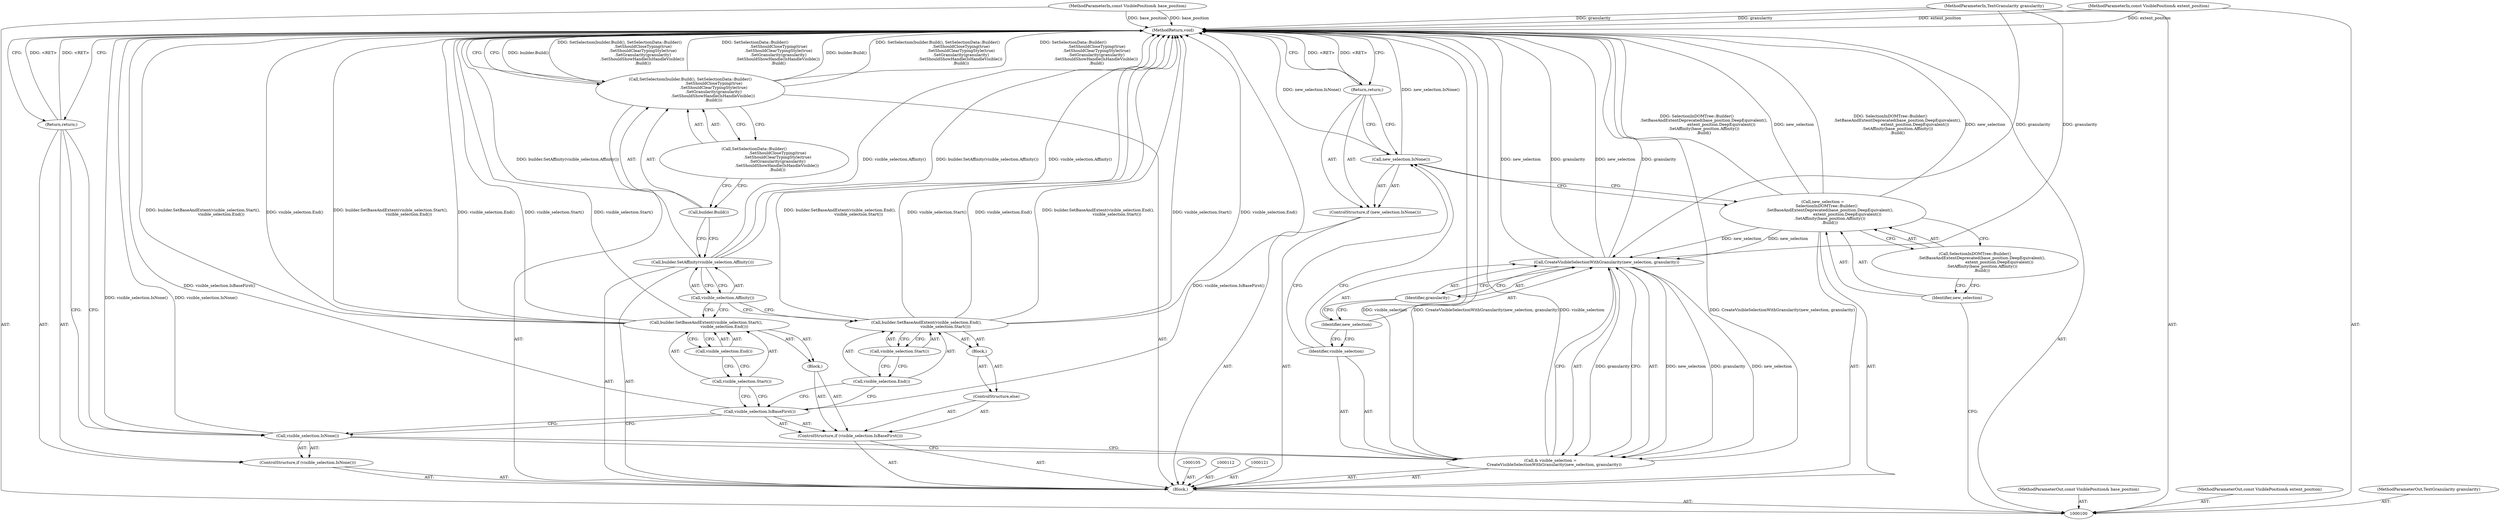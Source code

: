 digraph "0_Chrome_33827275411b33371e7bb750cce20f11de85002d_3" {
"1000138" [label="(MethodReturn,void)"];
"1000101" [label="(MethodParameterIn,const VisiblePosition& base_position)"];
"1000197" [label="(MethodParameterOut,const VisiblePosition& base_position)"];
"1000109" [label="(ControlStructure,if (new_selection.IsNone()))"];
"1000110" [label="(Call,new_selection.IsNone())"];
"1000111" [label="(Return,return;)"];
"1000113" [label="(Call,& visible_selection =\n      CreateVisibleSelectionWithGranularity(new_selection, granularity))"];
"1000114" [label="(Identifier,visible_selection)"];
"1000116" [label="(Identifier,new_selection)"];
"1000117" [label="(Identifier,granularity)"];
"1000115" [label="(Call,CreateVisibleSelectionWithGranularity(new_selection, granularity))"];
"1000118" [label="(ControlStructure,if (visible_selection.IsNone()))"];
"1000119" [label="(Call,visible_selection.IsNone())"];
"1000120" [label="(Return,return;)"];
"1000102" [label="(MethodParameterIn,const VisiblePosition& extent_position)"];
"1000198" [label="(MethodParameterOut,const VisiblePosition& extent_position)"];
"1000122" [label="(ControlStructure,if (visible_selection.IsBaseFirst()))"];
"1000124" [label="(Block,)"];
"1000123" [label="(Call,visible_selection.IsBaseFirst())"];
"1000126" [label="(Call,visible_selection.Start())"];
"1000125" [label="(Call,builder.SetBaseAndExtent(visible_selection.Start(),\n                             visible_selection.End()))"];
"1000127" [label="(Call,visible_selection.End())"];
"1000128" [label="(ControlStructure,else)"];
"1000129" [label="(Block,)"];
"1000131" [label="(Call,visible_selection.End())"];
"1000130" [label="(Call,builder.SetBaseAndExtent(visible_selection.End(),\n                              visible_selection.Start()))"];
"1000132" [label="(Call,visible_selection.Start())"];
"1000134" [label="(Call,visible_selection.Affinity())"];
"1000133" [label="(Call,builder.SetAffinity(visible_selection.Affinity()))"];
"1000136" [label="(Call,builder.Build())"];
"1000135" [label="(Call,SetSelection(builder.Build(), SetSelectionData::Builder()\n                                     .SetShouldCloseTyping(true)\n                                     .SetShouldClearTypingStyle(true)\n                                     .SetGranularity(granularity)\n                                    .SetShouldShowHandle(IsHandleVisible())\n                                     .Build()))"];
"1000137" [label="(Call,SetSelectionData::Builder()\n                                     .SetShouldCloseTyping(true)\n                                     .SetShouldClearTypingStyle(true)\n                                     .SetGranularity(granularity)\n                                    .SetShouldShowHandle(IsHandleVisible())\n                                     .Build())"];
"1000103" [label="(MethodParameterIn,TextGranularity granularity)"];
"1000199" [label="(MethodParameterOut,TextGranularity granularity)"];
"1000104" [label="(Block,)"];
"1000106" [label="(Call,new_selection =\n      SelectionInDOMTree::Builder()\n           .SetBaseAndExtentDeprecated(base_position.DeepEquivalent(),\n                                       extent_position.DeepEquivalent())\n           .SetAffinity(base_position.Affinity())\n           .Build())"];
"1000107" [label="(Identifier,new_selection)"];
"1000108" [label="(Call,SelectionInDOMTree::Builder()\n           .SetBaseAndExtentDeprecated(base_position.DeepEquivalent(),\n                                       extent_position.DeepEquivalent())\n           .SetAffinity(base_position.Affinity())\n           .Build())"];
"1000138" -> "1000100"  [label="AST: "];
"1000138" -> "1000111"  [label="CFG: "];
"1000138" -> "1000120"  [label="CFG: "];
"1000138" -> "1000135"  [label="CFG: "];
"1000111" -> "1000138"  [label="DDG: <RET>"];
"1000120" -> "1000138"  [label="DDG: <RET>"];
"1000115" -> "1000138"  [label="DDG: granularity"];
"1000115" -> "1000138"  [label="DDG: new_selection"];
"1000125" -> "1000138"  [label="DDG: builder.SetBaseAndExtent(visible_selection.Start(),\n                             visible_selection.End())"];
"1000125" -> "1000138"  [label="DDG: visible_selection.End()"];
"1000125" -> "1000138"  [label="DDG: visible_selection.Start()"];
"1000106" -> "1000138"  [label="DDG: SelectionInDOMTree::Builder()\n           .SetBaseAndExtentDeprecated(base_position.DeepEquivalent(),\n                                       extent_position.DeepEquivalent())\n           .SetAffinity(base_position.Affinity())\n           .Build()"];
"1000106" -> "1000138"  [label="DDG: new_selection"];
"1000113" -> "1000138"  [label="DDG: visible_selection"];
"1000113" -> "1000138"  [label="DDG: CreateVisibleSelectionWithGranularity(new_selection, granularity)"];
"1000135" -> "1000138"  [label="DDG: builder.Build()"];
"1000135" -> "1000138"  [label="DDG: SetSelection(builder.Build(), SetSelectionData::Builder()\n                                     .SetShouldCloseTyping(true)\n                                     .SetShouldClearTypingStyle(true)\n                                     .SetGranularity(granularity)\n                                    .SetShouldShowHandle(IsHandleVisible())\n                                     .Build())"];
"1000135" -> "1000138"  [label="DDG: SetSelectionData::Builder()\n                                     .SetShouldCloseTyping(true)\n                                     .SetShouldClearTypingStyle(true)\n                                     .SetGranularity(granularity)\n                                    .SetShouldShowHandle(IsHandleVisible())\n                                     .Build()"];
"1000119" -> "1000138"  [label="DDG: visible_selection.IsNone()"];
"1000130" -> "1000138"  [label="DDG: visible_selection.End()"];
"1000130" -> "1000138"  [label="DDG: builder.SetBaseAndExtent(visible_selection.End(),\n                              visible_selection.Start())"];
"1000130" -> "1000138"  [label="DDG: visible_selection.Start()"];
"1000123" -> "1000138"  [label="DDG: visible_selection.IsBaseFirst()"];
"1000103" -> "1000138"  [label="DDG: granularity"];
"1000133" -> "1000138"  [label="DDG: visible_selection.Affinity()"];
"1000133" -> "1000138"  [label="DDG: builder.SetAffinity(visible_selection.Affinity())"];
"1000102" -> "1000138"  [label="DDG: extent_position"];
"1000101" -> "1000138"  [label="DDG: base_position"];
"1000110" -> "1000138"  [label="DDG: new_selection.IsNone()"];
"1000101" -> "1000100"  [label="AST: "];
"1000101" -> "1000138"  [label="DDG: base_position"];
"1000197" -> "1000100"  [label="AST: "];
"1000109" -> "1000104"  [label="AST: "];
"1000110" -> "1000109"  [label="AST: "];
"1000111" -> "1000109"  [label="AST: "];
"1000110" -> "1000109"  [label="AST: "];
"1000110" -> "1000106"  [label="CFG: "];
"1000111" -> "1000110"  [label="CFG: "];
"1000114" -> "1000110"  [label="CFG: "];
"1000110" -> "1000138"  [label="DDG: new_selection.IsNone()"];
"1000111" -> "1000109"  [label="AST: "];
"1000111" -> "1000110"  [label="CFG: "];
"1000138" -> "1000111"  [label="CFG: "];
"1000111" -> "1000138"  [label="DDG: <RET>"];
"1000113" -> "1000104"  [label="AST: "];
"1000113" -> "1000115"  [label="CFG: "];
"1000114" -> "1000113"  [label="AST: "];
"1000115" -> "1000113"  [label="AST: "];
"1000119" -> "1000113"  [label="CFG: "];
"1000113" -> "1000138"  [label="DDG: visible_selection"];
"1000113" -> "1000138"  [label="DDG: CreateVisibleSelectionWithGranularity(new_selection, granularity)"];
"1000115" -> "1000113"  [label="DDG: new_selection"];
"1000115" -> "1000113"  [label="DDG: granularity"];
"1000114" -> "1000113"  [label="AST: "];
"1000114" -> "1000110"  [label="CFG: "];
"1000116" -> "1000114"  [label="CFG: "];
"1000116" -> "1000115"  [label="AST: "];
"1000116" -> "1000114"  [label="CFG: "];
"1000117" -> "1000116"  [label="CFG: "];
"1000117" -> "1000115"  [label="AST: "];
"1000117" -> "1000116"  [label="CFG: "];
"1000115" -> "1000117"  [label="CFG: "];
"1000115" -> "1000113"  [label="AST: "];
"1000115" -> "1000117"  [label="CFG: "];
"1000116" -> "1000115"  [label="AST: "];
"1000117" -> "1000115"  [label="AST: "];
"1000113" -> "1000115"  [label="CFG: "];
"1000115" -> "1000138"  [label="DDG: granularity"];
"1000115" -> "1000138"  [label="DDG: new_selection"];
"1000115" -> "1000113"  [label="DDG: new_selection"];
"1000115" -> "1000113"  [label="DDG: granularity"];
"1000106" -> "1000115"  [label="DDG: new_selection"];
"1000103" -> "1000115"  [label="DDG: granularity"];
"1000118" -> "1000104"  [label="AST: "];
"1000119" -> "1000118"  [label="AST: "];
"1000120" -> "1000118"  [label="AST: "];
"1000119" -> "1000118"  [label="AST: "];
"1000119" -> "1000113"  [label="CFG: "];
"1000120" -> "1000119"  [label="CFG: "];
"1000123" -> "1000119"  [label="CFG: "];
"1000119" -> "1000138"  [label="DDG: visible_selection.IsNone()"];
"1000120" -> "1000118"  [label="AST: "];
"1000120" -> "1000119"  [label="CFG: "];
"1000138" -> "1000120"  [label="CFG: "];
"1000120" -> "1000138"  [label="DDG: <RET>"];
"1000102" -> "1000100"  [label="AST: "];
"1000102" -> "1000138"  [label="DDG: extent_position"];
"1000198" -> "1000100"  [label="AST: "];
"1000122" -> "1000104"  [label="AST: "];
"1000123" -> "1000122"  [label="AST: "];
"1000124" -> "1000122"  [label="AST: "];
"1000128" -> "1000122"  [label="AST: "];
"1000124" -> "1000122"  [label="AST: "];
"1000125" -> "1000124"  [label="AST: "];
"1000123" -> "1000122"  [label="AST: "];
"1000123" -> "1000119"  [label="CFG: "];
"1000126" -> "1000123"  [label="CFG: "];
"1000131" -> "1000123"  [label="CFG: "];
"1000123" -> "1000138"  [label="DDG: visible_selection.IsBaseFirst()"];
"1000126" -> "1000125"  [label="AST: "];
"1000126" -> "1000123"  [label="CFG: "];
"1000127" -> "1000126"  [label="CFG: "];
"1000125" -> "1000124"  [label="AST: "];
"1000125" -> "1000127"  [label="CFG: "];
"1000126" -> "1000125"  [label="AST: "];
"1000127" -> "1000125"  [label="AST: "];
"1000134" -> "1000125"  [label="CFG: "];
"1000125" -> "1000138"  [label="DDG: builder.SetBaseAndExtent(visible_selection.Start(),\n                             visible_selection.End())"];
"1000125" -> "1000138"  [label="DDG: visible_selection.End()"];
"1000125" -> "1000138"  [label="DDG: visible_selection.Start()"];
"1000127" -> "1000125"  [label="AST: "];
"1000127" -> "1000126"  [label="CFG: "];
"1000125" -> "1000127"  [label="CFG: "];
"1000128" -> "1000122"  [label="AST: "];
"1000129" -> "1000128"  [label="AST: "];
"1000129" -> "1000128"  [label="AST: "];
"1000130" -> "1000129"  [label="AST: "];
"1000131" -> "1000130"  [label="AST: "];
"1000131" -> "1000123"  [label="CFG: "];
"1000132" -> "1000131"  [label="CFG: "];
"1000130" -> "1000129"  [label="AST: "];
"1000130" -> "1000132"  [label="CFG: "];
"1000131" -> "1000130"  [label="AST: "];
"1000132" -> "1000130"  [label="AST: "];
"1000134" -> "1000130"  [label="CFG: "];
"1000130" -> "1000138"  [label="DDG: visible_selection.End()"];
"1000130" -> "1000138"  [label="DDG: builder.SetBaseAndExtent(visible_selection.End(),\n                              visible_selection.Start())"];
"1000130" -> "1000138"  [label="DDG: visible_selection.Start()"];
"1000132" -> "1000130"  [label="AST: "];
"1000132" -> "1000131"  [label="CFG: "];
"1000130" -> "1000132"  [label="CFG: "];
"1000134" -> "1000133"  [label="AST: "];
"1000134" -> "1000125"  [label="CFG: "];
"1000134" -> "1000130"  [label="CFG: "];
"1000133" -> "1000134"  [label="CFG: "];
"1000133" -> "1000104"  [label="AST: "];
"1000133" -> "1000134"  [label="CFG: "];
"1000134" -> "1000133"  [label="AST: "];
"1000136" -> "1000133"  [label="CFG: "];
"1000133" -> "1000138"  [label="DDG: visible_selection.Affinity()"];
"1000133" -> "1000138"  [label="DDG: builder.SetAffinity(visible_selection.Affinity())"];
"1000136" -> "1000135"  [label="AST: "];
"1000136" -> "1000133"  [label="CFG: "];
"1000137" -> "1000136"  [label="CFG: "];
"1000135" -> "1000104"  [label="AST: "];
"1000135" -> "1000137"  [label="CFG: "];
"1000136" -> "1000135"  [label="AST: "];
"1000137" -> "1000135"  [label="AST: "];
"1000138" -> "1000135"  [label="CFG: "];
"1000135" -> "1000138"  [label="DDG: builder.Build()"];
"1000135" -> "1000138"  [label="DDG: SetSelection(builder.Build(), SetSelectionData::Builder()\n                                     .SetShouldCloseTyping(true)\n                                     .SetShouldClearTypingStyle(true)\n                                     .SetGranularity(granularity)\n                                    .SetShouldShowHandle(IsHandleVisible())\n                                     .Build())"];
"1000135" -> "1000138"  [label="DDG: SetSelectionData::Builder()\n                                     .SetShouldCloseTyping(true)\n                                     .SetShouldClearTypingStyle(true)\n                                     .SetGranularity(granularity)\n                                    .SetShouldShowHandle(IsHandleVisible())\n                                     .Build()"];
"1000137" -> "1000135"  [label="AST: "];
"1000137" -> "1000136"  [label="CFG: "];
"1000135" -> "1000137"  [label="CFG: "];
"1000103" -> "1000100"  [label="AST: "];
"1000103" -> "1000138"  [label="DDG: granularity"];
"1000103" -> "1000115"  [label="DDG: granularity"];
"1000199" -> "1000100"  [label="AST: "];
"1000104" -> "1000100"  [label="AST: "];
"1000105" -> "1000104"  [label="AST: "];
"1000106" -> "1000104"  [label="AST: "];
"1000109" -> "1000104"  [label="AST: "];
"1000112" -> "1000104"  [label="AST: "];
"1000113" -> "1000104"  [label="AST: "];
"1000118" -> "1000104"  [label="AST: "];
"1000121" -> "1000104"  [label="AST: "];
"1000122" -> "1000104"  [label="AST: "];
"1000133" -> "1000104"  [label="AST: "];
"1000135" -> "1000104"  [label="AST: "];
"1000106" -> "1000104"  [label="AST: "];
"1000106" -> "1000108"  [label="CFG: "];
"1000107" -> "1000106"  [label="AST: "];
"1000108" -> "1000106"  [label="AST: "];
"1000110" -> "1000106"  [label="CFG: "];
"1000106" -> "1000138"  [label="DDG: SelectionInDOMTree::Builder()\n           .SetBaseAndExtentDeprecated(base_position.DeepEquivalent(),\n                                       extent_position.DeepEquivalent())\n           .SetAffinity(base_position.Affinity())\n           .Build()"];
"1000106" -> "1000138"  [label="DDG: new_selection"];
"1000106" -> "1000115"  [label="DDG: new_selection"];
"1000107" -> "1000106"  [label="AST: "];
"1000107" -> "1000100"  [label="CFG: "];
"1000108" -> "1000107"  [label="CFG: "];
"1000108" -> "1000106"  [label="AST: "];
"1000108" -> "1000107"  [label="CFG: "];
"1000106" -> "1000108"  [label="CFG: "];
}
